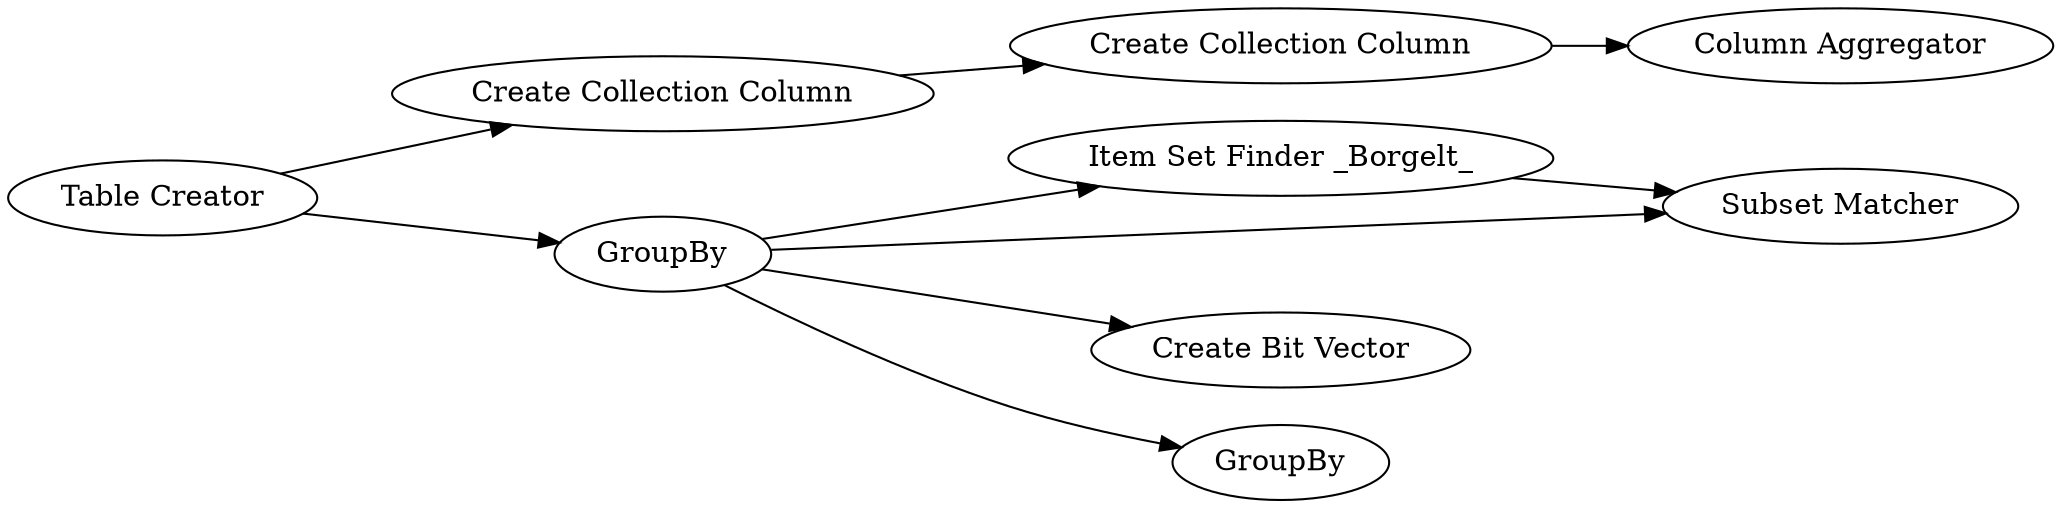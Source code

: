 digraph {
	20 -> 21
	13 -> 20
	17 -> 23
	14 -> 16
	14 -> 17
	13 -> 14
	14 -> 15
	21 -> 18
	14 -> 23
	16 [label="Create Bit Vector"]
	20 [label="Create Collection Column"]
	13 [label="Table Creator"]
	23 [label="Subset Matcher"]
	21 [label="Create Collection Column"]
	18 [label="Column Aggregator"]
	15 [label=GroupBy]
	14 [label=GroupBy]
	17 [label="Item Set Finder _Borgelt_"]
	rankdir=LR
}
